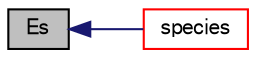 digraph "Es"
{
  bgcolor="transparent";
  edge [fontname="FreeSans",fontsize="10",labelfontname="FreeSans",labelfontsize="10"];
  node [fontname="FreeSans",fontsize="10",shape=record];
  rankdir="LR";
  Node522 [label="Es",height=0.2,width=0.4,color="black", fillcolor="grey75", style="filled", fontcolor="black"];
  Node522 -> Node523 [dir="back",color="midnightblue",fontsize="10",style="solid",fontname="FreeSans"];
  Node523 [label="species",height=0.2,width=0.4,color="red",URL="$a30130.html#ab084ae67cf447fdf6058617bad7a13c2",tooltip="Return the table of species. "];
}
